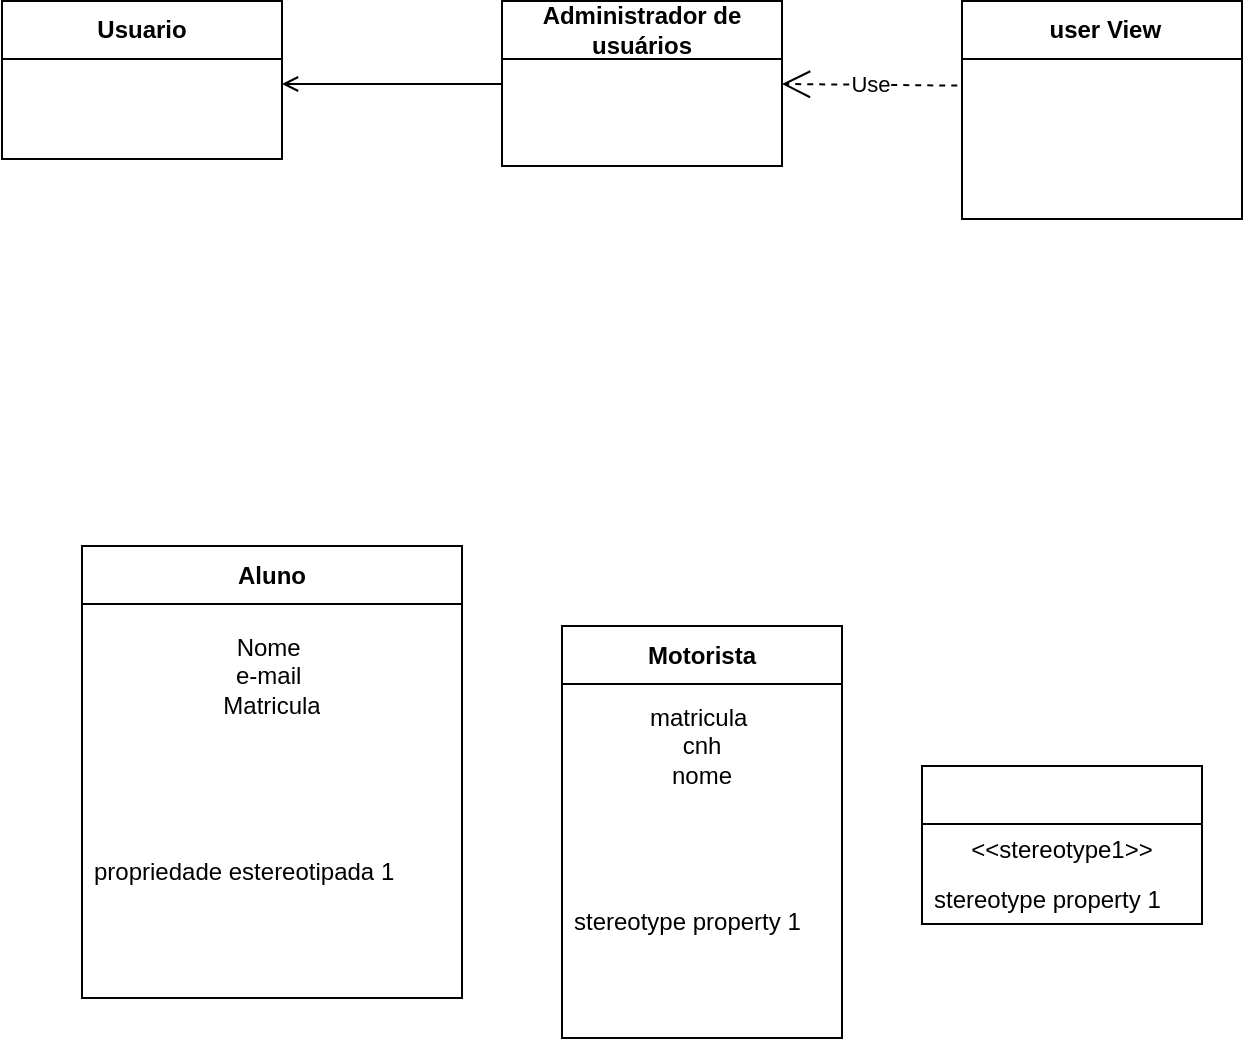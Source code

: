 <mxfile version="28.0.6">
  <diagram name="Página-1" id="RMU2CoKOH81r9c3Vbm7-">
    <mxGraphModel dx="1042" dy="574" grid="1" gridSize="10" guides="1" tooltips="1" connect="1" arrows="1" fold="1" page="1" pageScale="1" pageWidth="827" pageHeight="1169" math="0" shadow="0">
      <root>
        <mxCell id="0" />
        <mxCell id="1" parent="0" />
        <mxCell id="uDn1Pwh7snKyEjANbBUG-5" value="&lt;font style=&quot;vertical-align: inherit;&quot;&gt;&lt;font style=&quot;vertical-align: inherit;&quot;&gt;Aluno&lt;/font&gt;&lt;/font&gt;" style="swimlane;fontStyle=1;align=center;verticalAlign=middle;childLayout=stackLayout;horizontal=1;startSize=29;horizontalStack=0;resizeParent=1;resizeParentMax=0;resizeLast=0;collapsible=0;marginBottom=0;html=1;whiteSpace=wrap;" vertex="1" parent="1">
          <mxGeometry x="110" y="330" width="190" height="226" as="geometry" />
        </mxCell>
        <mxCell id="uDn1Pwh7snKyEjANbBUG-6" value="&lt;font style=&quot;vertical-align: inherit;&quot;&gt;&lt;font style=&quot;vertical-align: inherit;&quot;&gt;&lt;font style=&quot;vertical-align: inherit;&quot;&gt;&lt;font style=&quot;vertical-align: inherit;&quot;&gt;Nome&amp;nbsp;&lt;/font&gt;&lt;/font&gt;&lt;/font&gt;&lt;/font&gt;&lt;div&gt;&lt;font style=&quot;vertical-align: inherit;&quot;&gt;&lt;font style=&quot;vertical-align: inherit;&quot;&gt;&lt;font style=&quot;vertical-align: inherit;&quot;&gt;&lt;font style=&quot;vertical-align: inherit;&quot;&gt;&lt;font style=&quot;vertical-align: inherit;&quot;&gt;&lt;font style=&quot;vertical-align: inherit;&quot;&gt;e-mail&amp;nbsp;&lt;/font&gt;&lt;/font&gt;&lt;/font&gt;&lt;/font&gt;&lt;/font&gt;&lt;/font&gt;&lt;/div&gt;&lt;div&gt;&lt;font style=&quot;vertical-align: inherit;&quot;&gt;&lt;font style=&quot;vertical-align: inherit;&quot;&gt;&lt;font style=&quot;vertical-align: inherit;&quot;&gt;&lt;font style=&quot;vertical-align: inherit;&quot;&gt;&lt;font style=&quot;vertical-align: inherit;&quot;&gt;&lt;font style=&quot;vertical-align: inherit;&quot;&gt;&lt;font style=&quot;vertical-align: inherit;&quot;&gt;&lt;font style=&quot;vertical-align: inherit;&quot;&gt;Matricula&lt;/font&gt;&lt;/font&gt;&lt;/font&gt;&lt;/font&gt;&lt;/font&gt;&lt;/font&gt;&lt;/font&gt;&lt;/font&gt;&lt;/div&gt;" style="text;html=1;strokeColor=none;fillColor=none;align=center;verticalAlign=middle;spacingLeft=4;spacingRight=4;overflow=hidden;rotatable=0;points=[[0,0.5],[1,0.5]];portConstraint=eastwest;whiteSpace=wrap;" vertex="1" parent="uDn1Pwh7snKyEjANbBUG-5">
          <mxGeometry y="29" width="190" height="71" as="geometry" />
        </mxCell>
        <mxCell id="uDn1Pwh7snKyEjANbBUG-7" value="&lt;font style=&quot;vertical-align: inherit;&quot;&gt;&lt;font style=&quot;vertical-align: inherit;&quot;&gt;propriedade estereotipada 1&lt;/font&gt;&lt;/font&gt;" style="text;html=1;strokeColor=none;fillColor=none;align=left;verticalAlign=middle;spacingLeft=4;spacingRight=4;overflow=hidden;rotatable=0;points=[[0,0.5],[1,0.5]];portConstraint=eastwest;whiteSpace=wrap;" vertex="1" parent="uDn1Pwh7snKyEjANbBUG-5">
          <mxGeometry y="100" width="190" height="126" as="geometry" />
        </mxCell>
        <mxCell id="uDn1Pwh7snKyEjANbBUG-10" value="&lt;font style=&quot;vertical-align: inherit;&quot;&gt;&lt;font style=&quot;vertical-align: inherit;&quot;&gt;Motorista&lt;/font&gt;&lt;/font&gt;" style="swimlane;fontStyle=1;align=center;verticalAlign=middle;childLayout=stackLayout;horizontal=1;startSize=29;horizontalStack=0;resizeParent=1;resizeParentMax=0;resizeLast=0;collapsible=0;marginBottom=0;html=1;whiteSpace=wrap;" vertex="1" parent="1">
          <mxGeometry x="350" y="370" width="140" height="206" as="geometry" />
        </mxCell>
        <mxCell id="uDn1Pwh7snKyEjANbBUG-11" value="&lt;div&gt;&lt;font style=&quot;vertical-align: inherit;&quot;&gt;&lt;font style=&quot;vertical-align: inherit;&quot;&gt;&lt;font style=&quot;vertical-align: inherit;&quot;&gt;&lt;font style=&quot;vertical-align: inherit;&quot;&gt;matricula&amp;nbsp;&lt;/font&gt;&lt;/font&gt;&lt;/font&gt;&lt;/font&gt;&lt;/div&gt;&lt;font style=&quot;vertical-align: inherit;&quot;&gt;&lt;font style=&quot;vertical-align: inherit;&quot;&gt;cnh&lt;/font&gt;&lt;/font&gt;&lt;div&gt;&lt;font style=&quot;vertical-align: inherit;&quot;&gt;&lt;font style=&quot;vertical-align: inherit;&quot;&gt;&lt;font style=&quot;vertical-align: inherit;&quot;&gt;&lt;font style=&quot;vertical-align: inherit;&quot;&gt;nome&lt;/font&gt;&lt;/font&gt;&lt;/font&gt;&lt;/font&gt;&lt;/div&gt;" style="text;html=1;strokeColor=none;fillColor=none;align=center;verticalAlign=middle;spacingLeft=4;spacingRight=4;overflow=hidden;rotatable=0;points=[[0,0.5],[1,0.5]];portConstraint=eastwest;whiteSpace=wrap;" vertex="1" parent="uDn1Pwh7snKyEjANbBUG-10">
          <mxGeometry y="29" width="140" height="61" as="geometry" />
        </mxCell>
        <mxCell id="uDn1Pwh7snKyEjANbBUG-12" value="stereotype property 1" style="text;html=1;strokeColor=none;fillColor=none;align=left;verticalAlign=middle;spacingLeft=4;spacingRight=4;overflow=hidden;rotatable=0;points=[[0,0.5],[1,0.5]];portConstraint=eastwest;whiteSpace=wrap;" vertex="1" parent="uDn1Pwh7snKyEjANbBUG-10">
          <mxGeometry y="90" width="140" height="116" as="geometry" />
        </mxCell>
        <mxCell id="uDn1Pwh7snKyEjANbBUG-13" value="&lt;font style=&quot;vertical-align: inherit;&quot;&gt;&lt;font style=&quot;vertical-align: inherit;&quot;&gt;Usuario&lt;/font&gt;&lt;/font&gt;" style="swimlane;fontStyle=1;align=center;verticalAlign=middle;childLayout=stackLayout;horizontal=1;startSize=29;horizontalStack=0;resizeParent=1;resizeParentMax=0;resizeLast=0;collapsible=0;marginBottom=0;html=1;whiteSpace=wrap;" vertex="1" parent="1">
          <mxGeometry x="70" y="57.5" width="140" height="79" as="geometry" />
        </mxCell>
        <mxCell id="uDn1Pwh7snKyEjANbBUG-16" value="&lt;font style=&quot;vertical-align: inherit;&quot;&gt;&lt;font style=&quot;vertical-align: inherit;&quot;&gt;&lt;font style=&quot;vertical-align: inherit;&quot;&gt;&lt;font style=&quot;vertical-align: inherit;&quot;&gt;Administrador de usuários&lt;/font&gt;&lt;/font&gt;&lt;/font&gt;&lt;/font&gt;" style="swimlane;fontStyle=1;align=center;verticalAlign=middle;childLayout=stackLayout;horizontal=1;startSize=29;horizontalStack=0;resizeParent=1;resizeParentMax=0;resizeLast=0;collapsible=0;marginBottom=0;html=1;whiteSpace=wrap;" vertex="1" parent="1">
          <mxGeometry x="320" y="57.5" width="140" height="82.5" as="geometry" />
        </mxCell>
        <mxCell id="uDn1Pwh7snKyEjANbBUG-19" value="&lt;font style=&quot;vertical-align: inherit;&quot;&gt;&lt;font style=&quot;vertical-align: inherit;&quot;&gt;&lt;font style=&quot;vertical-align: inherit;&quot;&gt;&lt;font style=&quot;vertical-align: inherit;&quot;&gt;&amp;nbsp;user View&lt;/font&gt;&lt;/font&gt;&lt;/font&gt;&lt;/font&gt;" style="swimlane;fontStyle=1;align=center;verticalAlign=middle;childLayout=stackLayout;horizontal=1;startSize=29;horizontalStack=0;resizeParent=1;resizeParentMax=0;resizeLast=0;collapsible=0;marginBottom=0;html=1;whiteSpace=wrap;" vertex="1" parent="1">
          <mxGeometry x="550" y="57.5" width="140" height="109" as="geometry" />
        </mxCell>
        <mxCell id="uDn1Pwh7snKyEjANbBUG-22" value="" style="swimlane;fontStyle=1;align=center;verticalAlign=middle;childLayout=stackLayout;horizontal=1;startSize=29;horizontalStack=0;resizeParent=1;resizeParentMax=0;resizeLast=0;collapsible=0;marginBottom=0;html=1;whiteSpace=wrap;" vertex="1" parent="1">
          <mxGeometry x="530" y="440" width="140" height="79" as="geometry" />
        </mxCell>
        <mxCell id="uDn1Pwh7snKyEjANbBUG-23" value="&amp;lt;&amp;lt;stereotype1&amp;gt;&amp;gt;" style="text;html=1;strokeColor=none;fillColor=none;align=center;verticalAlign=middle;spacingLeft=4;spacingRight=4;overflow=hidden;rotatable=0;points=[[0,0.5],[1,0.5]];portConstraint=eastwest;whiteSpace=wrap;" vertex="1" parent="uDn1Pwh7snKyEjANbBUG-22">
          <mxGeometry y="29" width="140" height="25" as="geometry" />
        </mxCell>
        <mxCell id="uDn1Pwh7snKyEjANbBUG-24" value="stereotype property 1" style="text;html=1;strokeColor=none;fillColor=none;align=left;verticalAlign=middle;spacingLeft=4;spacingRight=4;overflow=hidden;rotatable=0;points=[[0,0.5],[1,0.5]];portConstraint=eastwest;whiteSpace=wrap;" vertex="1" parent="uDn1Pwh7snKyEjANbBUG-22">
          <mxGeometry y="54" width="140" height="25" as="geometry" />
        </mxCell>
        <mxCell id="uDn1Pwh7snKyEjANbBUG-25" value="Use" style="endArrow=open;endSize=12;dashed=1;html=1;rounded=0;exitX=-0.017;exitY=0.81;exitDx=0;exitDy=0;exitPerimeter=0;entryX=1;entryY=0.5;entryDx=0;entryDy=0;" edge="1" parent="1">
          <mxGeometry width="160" relative="1" as="geometry">
            <mxPoint x="547.62" y="99.81" as="sourcePoint" />
            <mxPoint x="460" y="99" as="targetPoint" />
          </mxGeometry>
        </mxCell>
        <mxCell id="uDn1Pwh7snKyEjANbBUG-26" style="edgeStyle=orthogonalEdgeStyle;rounded=0;orthogonalLoop=1;jettySize=auto;html=1;exitX=0;exitY=0.5;exitDx=0;exitDy=0;entryX=1;entryY=0.5;entryDx=0;entryDy=0;shape=wire;dashed=1;endArrow=open;endFill=0;" edge="1" parent="1">
          <mxGeometry relative="1" as="geometry">
            <mxPoint x="210" y="99" as="targetPoint" />
            <mxPoint x="320" y="99" as="sourcePoint" />
          </mxGeometry>
        </mxCell>
      </root>
    </mxGraphModel>
  </diagram>
</mxfile>
